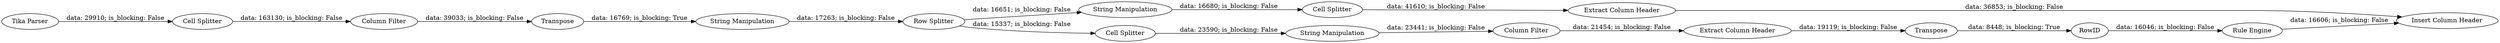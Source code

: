 digraph {
	"408636367645423682_37" [label="String Manipulation"]
	"408636367645423682_41" [label=Transpose]
	"408636367645423682_34" [label="String Manipulation"]
	"408636367645423682_4" [label="Column Filter"]
	"408636367645423682_38" [label="Extract Column Header"]
	"408636367645423682_39" [label="Extract Column Header"]
	"408636367645423682_3" [label="Cell Splitter"]
	"408636367645423682_35" [label="Cell Splitter"]
	"408636367645423682_43" [label=RowID]
	"408636367645423682_10" [label="String Manipulation"]
	"408636367645423682_5" [label=Transpose]
	"408636367645423682_42" [label="Insert Column Header"]
	"408636367645423682_1" [label="Tika Parser"]
	"408636367645423682_9" [label="Cell Splitter"]
	"408636367645423682_36" [label="Column Filter"]
	"408636367645423682_40" [label="Rule Engine"]
	"408636367645423682_33" [label="Row Splitter"]
	"408636367645423682_35" -> "408636367645423682_39" [label="data: 41610; is_blocking: False"]
	"408636367645423682_41" -> "408636367645423682_43" [label="data: 8448; is_blocking: True"]
	"408636367645423682_39" -> "408636367645423682_42" [label="data: 36853; is_blocking: False"]
	"408636367645423682_33" -> "408636367645423682_34" [label="data: 16651; is_blocking: False"]
	"408636367645423682_5" -> "408636367645423682_10" [label="data: 16769; is_blocking: True"]
	"408636367645423682_34" -> "408636367645423682_35" [label="data: 16680; is_blocking: False"]
	"408636367645423682_38" -> "408636367645423682_41" [label="data: 19119; is_blocking: False"]
	"408636367645423682_43" -> "408636367645423682_40" [label="data: 16046; is_blocking: False"]
	"408636367645423682_33" -> "408636367645423682_9" [label="data: 15337; is_blocking: False"]
	"408636367645423682_10" -> "408636367645423682_33" [label="data: 17263; is_blocking: False"]
	"408636367645423682_3" -> "408636367645423682_4" [label="data: 163130; is_blocking: False"]
	"408636367645423682_1" -> "408636367645423682_3" [label="data: 29910; is_blocking: False"]
	"408636367645423682_40" -> "408636367645423682_42" [label="data: 16606; is_blocking: False"]
	"408636367645423682_4" -> "408636367645423682_5" [label="data: 39033; is_blocking: False"]
	"408636367645423682_37" -> "408636367645423682_36" [label="data: 23441; is_blocking: False"]
	"408636367645423682_9" -> "408636367645423682_37" [label="data: 23590; is_blocking: False"]
	"408636367645423682_36" -> "408636367645423682_38" [label="data: 21454; is_blocking: False"]
	rankdir=LR
}
